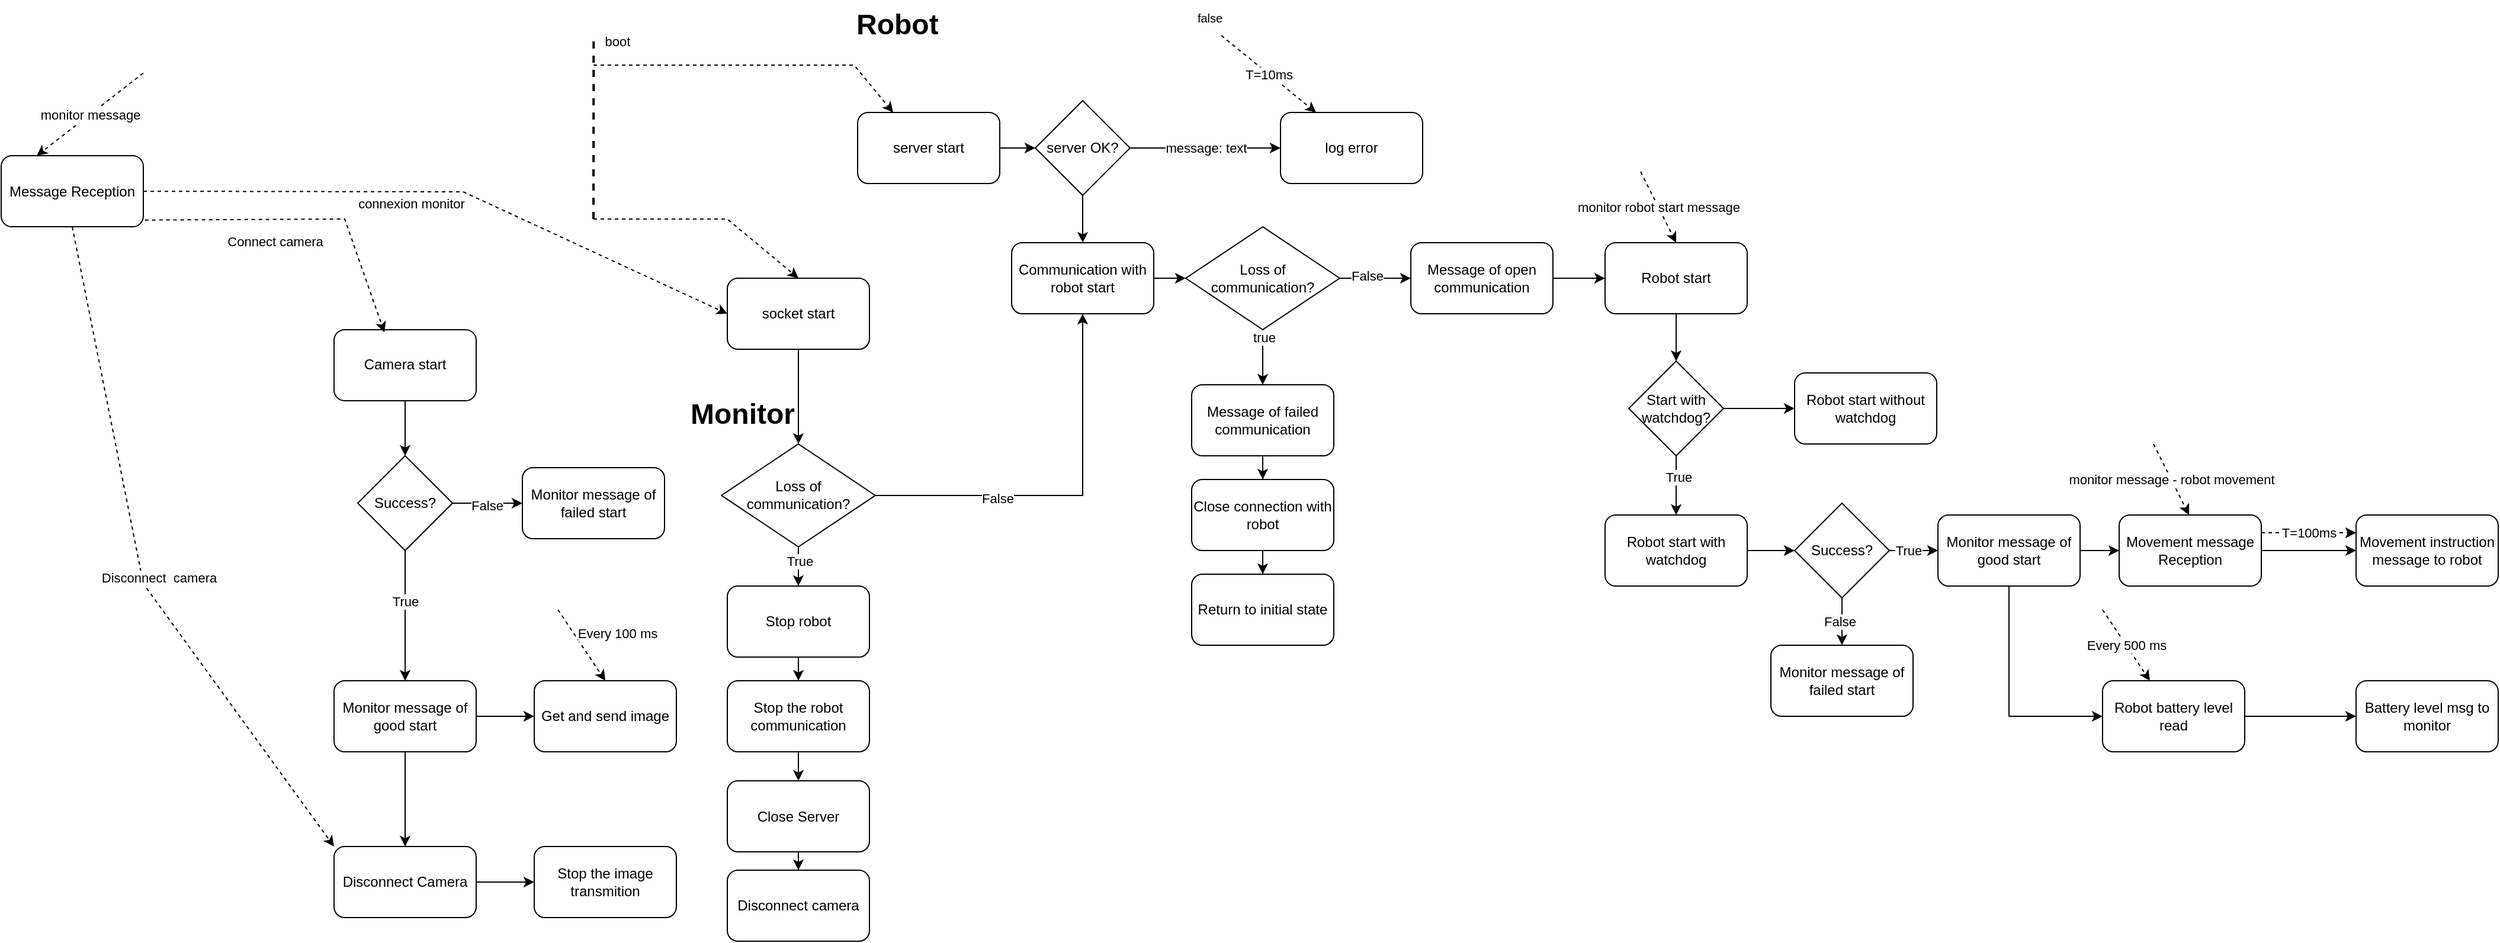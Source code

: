 <mxfile version="26.2.1" pages="3">
  <diagram name="Página-1" id="4tocdNHXQyfJhY8xTT4W">
    <mxGraphModel dx="1976" dy="1793" grid="1" gridSize="10" guides="1" tooltips="1" connect="1" arrows="1" fold="1" page="1" pageScale="1" pageWidth="827" pageHeight="1169" math="0" shadow="0">
      <root>
        <mxCell id="0" />
        <mxCell id="1" parent="0" />
        <mxCell id="g3NdrD0_9iq51z4RhyJi-22" style="edgeStyle=orthogonalEdgeStyle;rounded=0;orthogonalLoop=1;jettySize=auto;html=1;" parent="1" source="DMMIwIHXWrDCRE8GU1jV-2" target="DMMIwIHXWrDCRE8GU1jV-50" edge="1">
          <mxGeometry relative="1" as="geometry" />
        </mxCell>
        <mxCell id="DMMIwIHXWrDCRE8GU1jV-2" value="socket start" style="rounded=1;whiteSpace=wrap;html=1;" parent="1" vertex="1">
          <mxGeometry x="123" y="160" width="120" height="60" as="geometry" />
        </mxCell>
        <mxCell id="DMMIwIHXWrDCRE8GU1jV-11" value="" style="endArrow=classic;html=1;rounded=0;dashed=1;entryX=0;entryY=0.5;entryDx=0;entryDy=0;exitX=1;exitY=0.5;exitDx=0;exitDy=0;" parent="1" source="ftOClTKKyMyCGB8cI5j8-12" target="DMMIwIHXWrDCRE8GU1jV-2" edge="1">
          <mxGeometry relative="1" as="geometry">
            <mxPoint x="-40" y="150" as="sourcePoint" />
            <mxPoint x="110" y="190" as="targetPoint" />
            <Array as="points">
              <mxPoint x="-100" y="87" />
            </Array>
          </mxGeometry>
        </mxCell>
        <mxCell id="DMMIwIHXWrDCRE8GU1jV-12" value="connexion monitor" style="edgeLabel;resizable=0;html=1;;align=center;verticalAlign=middle;" parent="DMMIwIHXWrDCRE8GU1jV-11" connectable="0" vertex="1">
          <mxGeometry relative="1" as="geometry">
            <mxPoint x="-32" y="10" as="offset" />
          </mxGeometry>
        </mxCell>
        <mxCell id="DMMIwIHXWrDCRE8GU1jV-16" value="log error" style="rounded=1;whiteSpace=wrap;html=1;" parent="1" vertex="1">
          <mxGeometry x="590" y="20" width="120" height="60" as="geometry" />
        </mxCell>
        <mxCell id="g3NdrD0_9iq51z4RhyJi-35" style="edgeStyle=orthogonalEdgeStyle;rounded=0;orthogonalLoop=1;jettySize=auto;html=1;entryX=0.5;entryY=0;entryDx=0;entryDy=0;" parent="1" source="DMMIwIHXWrDCRE8GU1jV-17" target="g3NdrD0_9iq51z4RhyJi-32" edge="1">
          <mxGeometry relative="1" as="geometry" />
        </mxCell>
        <mxCell id="DMMIwIHXWrDCRE8GU1jV-17" value="server OK?" style="rhombus;whiteSpace=wrap;html=1;" parent="1" vertex="1">
          <mxGeometry x="383" y="10" width="80" height="80" as="geometry" />
        </mxCell>
        <mxCell id="DMMIwIHXWrDCRE8GU1jV-20" value="" style="endArrow=classic;html=1;rounded=0;entryX=0;entryY=0.5;entryDx=0;entryDy=0;exitX=1;exitY=0.5;exitDx=0;exitDy=0;" parent="1" source="DMMIwIHXWrDCRE8GU1jV-17" target="DMMIwIHXWrDCRE8GU1jV-16" edge="1">
          <mxGeometry relative="1" as="geometry">
            <mxPoint x="303" y="-205" as="sourcePoint" />
            <mxPoint x="473" y="-205" as="targetPoint" />
          </mxGeometry>
        </mxCell>
        <mxCell id="DMMIwIHXWrDCRE8GU1jV-21" value="message: text" style="edgeLabel;resizable=0;html=1;;align=center;verticalAlign=middle;" parent="DMMIwIHXWrDCRE8GU1jV-20" connectable="0" vertex="1">
          <mxGeometry relative="1" as="geometry" />
        </mxCell>
        <mxCell id="DMMIwIHXWrDCRE8GU1jV-25" value="&lt;font style=&quot;font-size: 10px;&quot;&gt;false&lt;/font&gt;" style="text;html=1;align=center;verticalAlign=middle;resizable=0;points=[];autosize=1;strokeColor=none;fillColor=none;" parent="1" vertex="1">
          <mxGeometry x="510" y="-75" width="40" height="30" as="geometry" />
        </mxCell>
        <mxCell id="g3NdrD0_9iq51z4RhyJi-25" style="edgeStyle=orthogonalEdgeStyle;rounded=0;orthogonalLoop=1;jettySize=auto;html=1;entryX=0;entryY=0.5;entryDx=0;entryDy=0;" parent="1" source="DMMIwIHXWrDCRE8GU1jV-26" target="DMMIwIHXWrDCRE8GU1jV-17" edge="1">
          <mxGeometry relative="1" as="geometry" />
        </mxCell>
        <mxCell id="DMMIwIHXWrDCRE8GU1jV-26" value="server start" style="rounded=1;whiteSpace=wrap;html=1;" parent="1" vertex="1">
          <mxGeometry x="233" y="20" width="120" height="60" as="geometry" />
        </mxCell>
        <mxCell id="DMMIwIHXWrDCRE8GU1jV-27" value="" style="endArrow=classic;html=1;rounded=0;entryX=0.25;entryY=0;entryDx=0;entryDy=0;dashed=1;" parent="1" target="DMMIwIHXWrDCRE8GU1jV-26" edge="1">
          <mxGeometry relative="1" as="geometry">
            <mxPoint x="10" y="-20" as="sourcePoint" />
            <mxPoint x="253" as="targetPoint" />
            <Array as="points">
              <mxPoint x="230" y="-20" />
            </Array>
          </mxGeometry>
        </mxCell>
        <mxCell id="DMMIwIHXWrDCRE8GU1jV-28" value="boot" style="edgeLabel;resizable=0;html=1;;align=center;verticalAlign=middle;" parent="DMMIwIHXWrDCRE8GU1jV-27" connectable="0" vertex="1">
          <mxGeometry relative="1" as="geometry">
            <mxPoint x="-116" y="-20" as="offset" />
          </mxGeometry>
        </mxCell>
        <mxCell id="g3NdrD0_9iq51z4RhyJi-33" value="" style="edgeStyle=orthogonalEdgeStyle;rounded=0;orthogonalLoop=1;jettySize=auto;html=1;" parent="1" source="DMMIwIHXWrDCRE8GU1jV-50" target="g3NdrD0_9iq51z4RhyJi-32" edge="1">
          <mxGeometry relative="1" as="geometry" />
        </mxCell>
        <mxCell id="g3NdrD0_9iq51z4RhyJi-34" value="False" style="edgeLabel;html=1;align=center;verticalAlign=middle;resizable=0;points=[];" parent="g3NdrD0_9iq51z4RhyJi-33" vertex="1" connectable="0">
          <mxGeometry x="-0.373" y="-2" relative="1" as="geometry">
            <mxPoint as="offset" />
          </mxGeometry>
        </mxCell>
        <mxCell id="g3NdrD0_9iq51z4RhyJi-126" value="" style="edgeStyle=orthogonalEdgeStyle;rounded=0;orthogonalLoop=1;jettySize=auto;html=1;" parent="1" source="DMMIwIHXWrDCRE8GU1jV-50" target="ftOClTKKyMyCGB8cI5j8-27" edge="1">
          <mxGeometry relative="1" as="geometry" />
        </mxCell>
        <mxCell id="g3NdrD0_9iq51z4RhyJi-127" value="True" style="edgeLabel;html=1;align=center;verticalAlign=middle;resizable=0;points=[];" parent="g3NdrD0_9iq51z4RhyJi-126" vertex="1" connectable="0">
          <mxGeometry x="-0.492" y="1" relative="1" as="geometry">
            <mxPoint as="offset" />
          </mxGeometry>
        </mxCell>
        <mxCell id="DMMIwIHXWrDCRE8GU1jV-50" value="Loss of communication?" style="rhombus;whiteSpace=wrap;html=1;" parent="1" vertex="1">
          <mxGeometry x="118" y="300" width="130" height="86.88" as="geometry" />
        </mxCell>
        <mxCell id="ftOClTKKyMyCGB8cI5j8-12" value="Message Reception" style="rounded=1;whiteSpace=wrap;html=1;" parent="1" vertex="1">
          <mxGeometry x="-490" y="56.56" width="120" height="60" as="geometry" />
        </mxCell>
        <mxCell id="ftOClTKKyMyCGB8cI5j8-14" value="" style="endArrow=classic;html=1;rounded=0;entryX=0.25;entryY=0;entryDx=0;entryDy=0;dashed=1;" parent="1" target="ftOClTKKyMyCGB8cI5j8-12" edge="1">
          <mxGeometry relative="1" as="geometry">
            <mxPoint x="-370" y="-13.28" as="sourcePoint" />
            <mxPoint x="-350" y="46.72" as="targetPoint" />
          </mxGeometry>
        </mxCell>
        <mxCell id="ftOClTKKyMyCGB8cI5j8-15" value="monitor message" style="edgeLabel;resizable=0;html=1;;align=center;verticalAlign=middle;" parent="ftOClTKKyMyCGB8cI5j8-14" connectable="0" vertex="1">
          <mxGeometry relative="1" as="geometry" />
        </mxCell>
        <mxCell id="ftOClTKKyMyCGB8cI5j8-22" value="" style="endArrow=classic;html=1;rounded=0;entryX=0.25;entryY=0;entryDx=0;entryDy=0;dashed=1;" parent="1" target="DMMIwIHXWrDCRE8GU1jV-16" edge="1">
          <mxGeometry relative="1" as="geometry">
            <mxPoint x="540" y="-45" as="sourcePoint" />
            <mxPoint x="470" y="-85" as="targetPoint" />
          </mxGeometry>
        </mxCell>
        <mxCell id="ftOClTKKyMyCGB8cI5j8-23" value="T=&lt;span style=&quot;background-color: light-dark(#ffffff, var(--ge-dark-color, #121212)); color: light-dark(rgb(0, 0, 0), rgb(255, 255, 255));&quot;&gt;10&lt;/span&gt;&lt;span style=&quot;background-color: light-dark(#ffffff, var(--ge-dark-color, #121212)); color: light-dark(rgb(0, 0, 0), rgb(255, 255, 255));&quot;&gt;ms&lt;/span&gt;" style="edgeLabel;resizable=0;html=1;;align=center;verticalAlign=middle;" parent="ftOClTKKyMyCGB8cI5j8-22" connectable="0" vertex="1">
          <mxGeometry relative="1" as="geometry" />
        </mxCell>
        <mxCell id="ftOClTKKyMyCGB8cI5j8-29" style="edgeStyle=orthogonalEdgeStyle;rounded=0;orthogonalLoop=1;jettySize=auto;html=1;" parent="1" source="ftOClTKKyMyCGB8cI5j8-27" target="ftOClTKKyMyCGB8cI5j8-28" edge="1">
          <mxGeometry relative="1" as="geometry" />
        </mxCell>
        <mxCell id="ftOClTKKyMyCGB8cI5j8-27" value="Stop robot" style="rounded=1;whiteSpace=wrap;html=1;" parent="1" vertex="1">
          <mxGeometry x="123" y="420" width="120" height="60" as="geometry" />
        </mxCell>
        <mxCell id="g3NdrD0_9iq51z4RhyJi-3" value="" style="edgeStyle=orthogonalEdgeStyle;rounded=0;orthogonalLoop=1;jettySize=auto;html=1;" parent="1" source="ftOClTKKyMyCGB8cI5j8-28" target="g3NdrD0_9iq51z4RhyJi-2" edge="1">
          <mxGeometry relative="1" as="geometry" />
        </mxCell>
        <mxCell id="ftOClTKKyMyCGB8cI5j8-28" value="S&lt;span style=&quot;background-color: transparent; color: light-dark(rgb(0, 0, 0), rgb(255, 255, 255));&quot;&gt;top the robot communication&lt;/span&gt;" style="rounded=1;whiteSpace=wrap;html=1;" parent="1" vertex="1">
          <mxGeometry x="123" y="500" width="120" height="60" as="geometry" />
        </mxCell>
        <mxCell id="g3NdrD0_9iq51z4RhyJi-5" value="" style="edgeStyle=orthogonalEdgeStyle;rounded=0;orthogonalLoop=1;jettySize=auto;html=1;" parent="1" source="g3NdrD0_9iq51z4RhyJi-2" target="g3NdrD0_9iq51z4RhyJi-4" edge="1">
          <mxGeometry relative="1" as="geometry" />
        </mxCell>
        <mxCell id="g3NdrD0_9iq51z4RhyJi-2" value="Close Server" style="whiteSpace=wrap;html=1;rounded=1;" parent="1" vertex="1">
          <mxGeometry x="123" y="584.5" width="120" height="60" as="geometry" />
        </mxCell>
        <mxCell id="g3NdrD0_9iq51z4RhyJi-4" value="Disconnect camera" style="whiteSpace=wrap;html=1;rounded=1;" parent="1" vertex="1">
          <mxGeometry x="123" y="660" width="120" height="60" as="geometry" />
        </mxCell>
        <mxCell id="g3NdrD0_9iq51z4RhyJi-50" value="" style="edgeStyle=orthogonalEdgeStyle;rounded=0;orthogonalLoop=1;jettySize=auto;html=1;" parent="1" source="g3NdrD0_9iq51z4RhyJi-19" target="g3NdrD0_9iq51z4RhyJi-49" edge="1">
          <mxGeometry relative="1" as="geometry" />
        </mxCell>
        <mxCell id="g3NdrD0_9iq51z4RhyJi-19" value="Message of open communication" style="rounded=1;whiteSpace=wrap;html=1;" parent="1" vertex="1">
          <mxGeometry x="700" y="130" width="120" height="60" as="geometry" />
        </mxCell>
        <mxCell id="g3NdrD0_9iq51z4RhyJi-28" value="" style="endArrow=none;dashed=1;html=1;strokeWidth=2;rounded=0;endFill=1;startFill=0;startArrow=none;" parent="1" edge="1">
          <mxGeometry width="50" height="50" relative="1" as="geometry">
            <mxPoint x="10" y="110" as="sourcePoint" />
            <mxPoint x="10.16" y="-44.58" as="targetPoint" />
          </mxGeometry>
        </mxCell>
        <mxCell id="g3NdrD0_9iq51z4RhyJi-29" value="&lt;h1 style=&quot;margin-top: 0px;&quot;&gt;Robot&lt;br&gt;&lt;/h1&gt;" style="text;html=1;whiteSpace=wrap;overflow=hidden;rounded=0;" parent="1" vertex="1">
          <mxGeometry x="230" y="-75" width="180" height="120" as="geometry" />
        </mxCell>
        <mxCell id="g3NdrD0_9iq51z4RhyJi-30" value="&lt;h1 style=&quot;margin-top: 0px;&quot;&gt;Monitor&lt;/h1&gt;" style="text;html=1;whiteSpace=wrap;overflow=hidden;rounded=0;" parent="1" vertex="1">
          <mxGeometry x="90" y="254.33" width="130" height="60" as="geometry" />
        </mxCell>
        <mxCell id="g3NdrD0_9iq51z4RhyJi-39" style="edgeStyle=orthogonalEdgeStyle;rounded=0;orthogonalLoop=1;jettySize=auto;html=1;entryX=0;entryY=0.5;entryDx=0;entryDy=0;" parent="1" source="g3NdrD0_9iq51z4RhyJi-32" target="g3NdrD0_9iq51z4RhyJi-37" edge="1">
          <mxGeometry relative="1" as="geometry" />
        </mxCell>
        <mxCell id="g3NdrD0_9iq51z4RhyJi-32" value="Communication with robot start" style="rounded=1;whiteSpace=wrap;html=1;" parent="1" vertex="1">
          <mxGeometry x="363" y="130" width="120" height="60" as="geometry" />
        </mxCell>
        <mxCell id="g3NdrD0_9iq51z4RhyJi-38" style="edgeStyle=orthogonalEdgeStyle;rounded=0;orthogonalLoop=1;jettySize=auto;html=1;entryX=0;entryY=0.5;entryDx=0;entryDy=0;" parent="1" source="g3NdrD0_9iq51z4RhyJi-37" target="g3NdrD0_9iq51z4RhyJi-19" edge="1">
          <mxGeometry relative="1" as="geometry" />
        </mxCell>
        <mxCell id="g3NdrD0_9iq51z4RhyJi-43" value="False" style="edgeLabel;html=1;align=center;verticalAlign=middle;resizable=0;points=[];" parent="g3NdrD0_9iq51z4RhyJi-38" vertex="1" connectable="0">
          <mxGeometry x="-0.234" y="2" relative="1" as="geometry">
            <mxPoint as="offset" />
          </mxGeometry>
        </mxCell>
        <mxCell id="g3NdrD0_9iq51z4RhyJi-41" value="" style="edgeStyle=orthogonalEdgeStyle;rounded=0;orthogonalLoop=1;jettySize=auto;html=1;" parent="1" source="g3NdrD0_9iq51z4RhyJi-37" target="g3NdrD0_9iq51z4RhyJi-40" edge="1">
          <mxGeometry relative="1" as="geometry">
            <Array as="points">
              <mxPoint x="575" y="260" />
            </Array>
          </mxGeometry>
        </mxCell>
        <mxCell id="g3NdrD0_9iq51z4RhyJi-42" value="true" style="edgeLabel;html=1;align=center;verticalAlign=middle;resizable=0;points=[];" parent="g3NdrD0_9iq51z4RhyJi-41" vertex="1" connectable="0">
          <mxGeometry x="-0.712" y="1" relative="1" as="geometry">
            <mxPoint as="offset" />
          </mxGeometry>
        </mxCell>
        <mxCell id="g3NdrD0_9iq51z4RhyJi-37" value="Loss of communication?" style="rhombus;whiteSpace=wrap;html=1;" parent="1" vertex="1">
          <mxGeometry x="510" y="116.56" width="130" height="86.88" as="geometry" />
        </mxCell>
        <mxCell id="g3NdrD0_9iq51z4RhyJi-45" value="" style="edgeStyle=orthogonalEdgeStyle;rounded=0;orthogonalLoop=1;jettySize=auto;html=1;" parent="1" source="g3NdrD0_9iq51z4RhyJi-40" target="g3NdrD0_9iq51z4RhyJi-44" edge="1">
          <mxGeometry relative="1" as="geometry" />
        </mxCell>
        <mxCell id="g3NdrD0_9iq51z4RhyJi-40" value="Message of failed communication" style="rounded=1;whiteSpace=wrap;html=1;" parent="1" vertex="1">
          <mxGeometry x="515" y="250" width="120" height="60" as="geometry" />
        </mxCell>
        <mxCell id="g3NdrD0_9iq51z4RhyJi-47" value="" style="edgeStyle=orthogonalEdgeStyle;rounded=0;orthogonalLoop=1;jettySize=auto;html=1;" parent="1" source="g3NdrD0_9iq51z4RhyJi-44" target="g3NdrD0_9iq51z4RhyJi-46" edge="1">
          <mxGeometry relative="1" as="geometry" />
        </mxCell>
        <mxCell id="g3NdrD0_9iq51z4RhyJi-44" value="Close connection with robot" style="rounded=1;whiteSpace=wrap;html=1;" parent="1" vertex="1">
          <mxGeometry x="515" y="330" width="120" height="60" as="geometry" />
        </mxCell>
        <mxCell id="g3NdrD0_9iq51z4RhyJi-46" value="Return to initial state" style="rounded=1;whiteSpace=wrap;html=1;" parent="1" vertex="1">
          <mxGeometry x="515" y="410" width="120" height="60" as="geometry" />
        </mxCell>
        <mxCell id="g3NdrD0_9iq51z4RhyJi-56" value="" style="edgeStyle=orthogonalEdgeStyle;rounded=0;orthogonalLoop=1;jettySize=auto;html=1;" parent="1" source="g3NdrD0_9iq51z4RhyJi-49" target="g3NdrD0_9iq51z4RhyJi-55" edge="1">
          <mxGeometry relative="1" as="geometry" />
        </mxCell>
        <mxCell id="g3NdrD0_9iq51z4RhyJi-49" value="Robot start" style="rounded=1;whiteSpace=wrap;html=1;" parent="1" vertex="1">
          <mxGeometry x="864" y="130" width="120" height="60" as="geometry" />
        </mxCell>
        <mxCell id="g3NdrD0_9iq51z4RhyJi-51" value="" style="endArrow=classic;html=1;rounded=0;entryX=0.25;entryY=0;entryDx=0;entryDy=0;dashed=1;" parent="1" edge="1">
          <mxGeometry relative="1" as="geometry">
            <mxPoint x="894" y="70" as="sourcePoint" />
            <mxPoint x="924" y="130" as="targetPoint" />
          </mxGeometry>
        </mxCell>
        <mxCell id="g3NdrD0_9iq51z4RhyJi-52" value="monitor robot start message" style="edgeLabel;resizable=0;html=1;;align=center;verticalAlign=middle;" parent="g3NdrD0_9iq51z4RhyJi-51" connectable="0" vertex="1">
          <mxGeometry relative="1" as="geometry" />
        </mxCell>
        <mxCell id="g3NdrD0_9iq51z4RhyJi-58" value="" style="edgeStyle=orthogonalEdgeStyle;rounded=0;orthogonalLoop=1;jettySize=auto;html=1;" parent="1" source="g3NdrD0_9iq51z4RhyJi-55" target="g3NdrD0_9iq51z4RhyJi-57" edge="1">
          <mxGeometry relative="1" as="geometry" />
        </mxCell>
        <mxCell id="g3NdrD0_9iq51z4RhyJi-59" value="True" style="edgeLabel;html=1;align=center;verticalAlign=middle;resizable=0;points=[];" parent="g3NdrD0_9iq51z4RhyJi-58" vertex="1" connectable="0">
          <mxGeometry x="-0.293" y="2" relative="1" as="geometry">
            <mxPoint as="offset" />
          </mxGeometry>
        </mxCell>
        <mxCell id="g3NdrD0_9iq51z4RhyJi-70" value="" style="edgeStyle=orthogonalEdgeStyle;rounded=0;orthogonalLoop=1;jettySize=auto;html=1;" parent="1" source="g3NdrD0_9iq51z4RhyJi-55" target="g3NdrD0_9iq51z4RhyJi-69" edge="1">
          <mxGeometry relative="1" as="geometry" />
        </mxCell>
        <mxCell id="g3NdrD0_9iq51z4RhyJi-55" value="Start with watchdog?" style="rhombus;whiteSpace=wrap;html=1;" parent="1" vertex="1">
          <mxGeometry x="884" y="230" width="80" height="80" as="geometry" />
        </mxCell>
        <mxCell id="g3NdrD0_9iq51z4RhyJi-64" value="" style="edgeStyle=orthogonalEdgeStyle;rounded=0;orthogonalLoop=1;jettySize=auto;html=1;" parent="1" source="g3NdrD0_9iq51z4RhyJi-57" target="g3NdrD0_9iq51z4RhyJi-63" edge="1">
          <mxGeometry relative="1" as="geometry" />
        </mxCell>
        <mxCell id="g3NdrD0_9iq51z4RhyJi-57" value="Robot start with watchdog" style="rounded=1;whiteSpace=wrap;html=1;" parent="1" vertex="1">
          <mxGeometry x="864" y="360" width="120" height="60" as="geometry" />
        </mxCell>
        <mxCell id="g3NdrD0_9iq51z4RhyJi-72" value="" style="edgeStyle=orthogonalEdgeStyle;rounded=0;orthogonalLoop=1;jettySize=auto;html=1;" parent="1" source="g3NdrD0_9iq51z4RhyJi-60" target="g3NdrD0_9iq51z4RhyJi-71" edge="1">
          <mxGeometry relative="1" as="geometry" />
        </mxCell>
        <mxCell id="g3NdrD0_9iq51z4RhyJi-83" value="" style="edgeStyle=orthogonalEdgeStyle;rounded=0;orthogonalLoop=1;jettySize=auto;html=1;exitX=0.5;exitY=1;exitDx=0;exitDy=0;" parent="1" source="g3NdrD0_9iq51z4RhyJi-60" target="g3NdrD0_9iq51z4RhyJi-82" edge="1">
          <mxGeometry relative="1" as="geometry">
            <mxPoint x="1204.999" y="440" as="sourcePoint" />
            <Array as="points">
              <mxPoint x="1205" y="530" />
            </Array>
          </mxGeometry>
        </mxCell>
        <mxCell id="g3NdrD0_9iq51z4RhyJi-60" value="Monitor message of good start" style="rounded=1;whiteSpace=wrap;html=1;" parent="1" vertex="1">
          <mxGeometry x="1145" y="360" width="120" height="60" as="geometry" />
        </mxCell>
        <mxCell id="g3NdrD0_9iq51z4RhyJi-61" value="Monitor message of failed start" style="rounded=1;whiteSpace=wrap;html=1;" parent="1" vertex="1">
          <mxGeometry x="1004" y="470" width="120" height="60" as="geometry" />
        </mxCell>
        <mxCell id="g3NdrD0_9iq51z4RhyJi-65" value="" style="edgeStyle=orthogonalEdgeStyle;rounded=0;orthogonalLoop=1;jettySize=auto;html=1;" parent="1" source="g3NdrD0_9iq51z4RhyJi-63" target="g3NdrD0_9iq51z4RhyJi-60" edge="1">
          <mxGeometry relative="1" as="geometry" />
        </mxCell>
        <mxCell id="g3NdrD0_9iq51z4RhyJi-68" value="True" style="edgeLabel;html=1;align=center;verticalAlign=middle;resizable=0;points=[];" parent="g3NdrD0_9iq51z4RhyJi-65" vertex="1" connectable="0">
          <mxGeometry x="-0.218" relative="1" as="geometry">
            <mxPoint as="offset" />
          </mxGeometry>
        </mxCell>
        <mxCell id="g3NdrD0_9iq51z4RhyJi-66" value="" style="edgeStyle=orthogonalEdgeStyle;rounded=0;orthogonalLoop=1;jettySize=auto;html=1;" parent="1" source="g3NdrD0_9iq51z4RhyJi-63" target="g3NdrD0_9iq51z4RhyJi-61" edge="1">
          <mxGeometry relative="1" as="geometry" />
        </mxCell>
        <mxCell id="g3NdrD0_9iq51z4RhyJi-67" value="False" style="edgeLabel;html=1;align=center;verticalAlign=middle;resizable=0;points=[];" parent="g3NdrD0_9iq51z4RhyJi-66" vertex="1" connectable="0">
          <mxGeometry x="-0.031" y="-2" relative="1" as="geometry">
            <mxPoint as="offset" />
          </mxGeometry>
        </mxCell>
        <mxCell id="g3NdrD0_9iq51z4RhyJi-63" value="Success?" style="rhombus;whiteSpace=wrap;html=1;" parent="1" vertex="1">
          <mxGeometry x="1024" y="350" width="80" height="80" as="geometry" />
        </mxCell>
        <mxCell id="g3NdrD0_9iq51z4RhyJi-69" value="Robot start without watchdog" style="rounded=1;whiteSpace=wrap;html=1;" parent="1" vertex="1">
          <mxGeometry x="1024" y="240" width="120" height="60" as="geometry" />
        </mxCell>
        <mxCell id="g3NdrD0_9iq51z4RhyJi-77" value="" style="edgeStyle=orthogonalEdgeStyle;rounded=0;orthogonalLoop=1;jettySize=auto;html=1;" parent="1" source="g3NdrD0_9iq51z4RhyJi-71" target="g3NdrD0_9iq51z4RhyJi-76" edge="1">
          <mxGeometry relative="1" as="geometry" />
        </mxCell>
        <mxCell id="g3NdrD0_9iq51z4RhyJi-71" value="Movement message Reception" style="rounded=1;whiteSpace=wrap;html=1;" parent="1" vertex="1">
          <mxGeometry x="1298" y="360" width="120" height="60" as="geometry" />
        </mxCell>
        <mxCell id="g3NdrD0_9iq51z4RhyJi-73" value="" style="endArrow=classic;html=1;rounded=0;entryX=0.25;entryY=0;entryDx=0;entryDy=0;dashed=1;" parent="1" edge="1">
          <mxGeometry relative="1" as="geometry">
            <mxPoint x="1327" y="300" as="sourcePoint" />
            <mxPoint x="1357" y="360" as="targetPoint" />
          </mxGeometry>
        </mxCell>
        <mxCell id="g3NdrD0_9iq51z4RhyJi-74" value="monitor message - robot movement " style="edgeLabel;resizable=0;html=1;;align=center;verticalAlign=middle;" parent="g3NdrD0_9iq51z4RhyJi-73" connectable="0" vertex="1">
          <mxGeometry relative="1" as="geometry" />
        </mxCell>
        <mxCell id="g3NdrD0_9iq51z4RhyJi-76" value="Movement instruction message to robot" style="rounded=1;whiteSpace=wrap;html=1;" parent="1" vertex="1">
          <mxGeometry x="1498" y="360" width="120" height="60" as="geometry" />
        </mxCell>
        <mxCell id="g3NdrD0_9iq51z4RhyJi-78" value="" style="endArrow=classic;html=1;rounded=0;entryX=0;entryY=0.25;entryDx=0;entryDy=0;dashed=1;exitX=1;exitY=0.25;exitDx=0;exitDy=0;" parent="1" source="g3NdrD0_9iq51z4RhyJi-71" target="g3NdrD0_9iq51z4RhyJi-76" edge="1">
          <mxGeometry relative="1" as="geometry">
            <mxPoint x="1447" y="265" as="sourcePoint" />
            <mxPoint x="1527" y="330" as="targetPoint" />
          </mxGeometry>
        </mxCell>
        <mxCell id="g3NdrD0_9iq51z4RhyJi-79" value="T=&lt;span style=&quot;background-color: light-dark(#ffffff, var(--ge-dark-color, #121212)); color: light-dark(rgb(0, 0, 0), rgb(255, 255, 255));&quot;&gt;100&lt;/span&gt;&lt;span style=&quot;background-color: light-dark(#ffffff, var(--ge-dark-color, #121212)); color: light-dark(rgb(0, 0, 0), rgb(255, 255, 255));&quot;&gt;ms&lt;/span&gt;" style="edgeLabel;resizable=0;html=1;;align=center;verticalAlign=middle;" parent="g3NdrD0_9iq51z4RhyJi-78" connectable="0" vertex="1">
          <mxGeometry relative="1" as="geometry" />
        </mxCell>
        <mxCell id="g3NdrD0_9iq51z4RhyJi-85" value="" style="edgeStyle=orthogonalEdgeStyle;rounded=0;orthogonalLoop=1;jettySize=auto;html=1;" parent="1" source="g3NdrD0_9iq51z4RhyJi-82" target="g3NdrD0_9iq51z4RhyJi-84" edge="1">
          <mxGeometry relative="1" as="geometry" />
        </mxCell>
        <mxCell id="g3NdrD0_9iq51z4RhyJi-82" value="Robot battery level read" style="rounded=1;whiteSpace=wrap;html=1;" parent="1" vertex="1">
          <mxGeometry x="1283.97" y="500" width="120" height="60" as="geometry" />
        </mxCell>
        <mxCell id="g3NdrD0_9iq51z4RhyJi-84" value="Battery level msg to monitor" style="rounded=1;whiteSpace=wrap;html=1;" parent="1" vertex="1">
          <mxGeometry x="1497.97" y="500" width="120" height="60" as="geometry" />
        </mxCell>
        <mxCell id="g3NdrD0_9iq51z4RhyJi-86" value="" style="endArrow=classic;html=1;rounded=0;dashed=1;" parent="1" target="g3NdrD0_9iq51z4RhyJi-82" edge="1">
          <mxGeometry relative="1" as="geometry">
            <mxPoint x="1283.97" y="440" as="sourcePoint" />
            <mxPoint x="1313.97" y="500" as="targetPoint" />
          </mxGeometry>
        </mxCell>
        <mxCell id="g3NdrD0_9iq51z4RhyJi-87" value="Every 500 ms" style="edgeLabel;resizable=0;html=1;;align=center;verticalAlign=middle;" parent="g3NdrD0_9iq51z4RhyJi-86" connectable="0" vertex="1">
          <mxGeometry relative="1" as="geometry" />
        </mxCell>
        <mxCell id="g3NdrD0_9iq51z4RhyJi-89" value="" style="endArrow=classic;html=1;rounded=0;dashed=1;entryX=0.5;entryY=0;entryDx=0;entryDy=0;" parent="1" target="DMMIwIHXWrDCRE8GU1jV-2" edge="1">
          <mxGeometry relative="1" as="geometry">
            <mxPoint x="10" y="110" as="sourcePoint" />
            <mxPoint x="153" y="150" as="targetPoint" />
            <Array as="points">
              <mxPoint x="123" y="110" />
            </Array>
          </mxGeometry>
        </mxCell>
        <mxCell id="g3NdrD0_9iq51z4RhyJi-112" value="" style="edgeStyle=orthogonalEdgeStyle;rounded=0;orthogonalLoop=1;jettySize=auto;html=1;" parent="1" source="g3NdrD0_9iq51z4RhyJi-92" target="g3NdrD0_9iq51z4RhyJi-111" edge="1">
          <mxGeometry relative="1" as="geometry" />
        </mxCell>
        <mxCell id="g3NdrD0_9iq51z4RhyJi-92" value="Camera start" style="rounded=1;whiteSpace=wrap;html=1;" parent="1" vertex="1">
          <mxGeometry x="-209" y="203.44" width="120" height="60" as="geometry" />
        </mxCell>
        <mxCell id="g3NdrD0_9iq51z4RhyJi-98" value="" style="endArrow=classic;html=1;rounded=0;entryX=0.354;entryY=0.038;entryDx=0;entryDy=0;dashed=1;entryPerimeter=0;exitX=1.011;exitY=0.905;exitDx=0;exitDy=0;exitPerimeter=0;" parent="1" source="ftOClTKKyMyCGB8cI5j8-12" target="g3NdrD0_9iq51z4RhyJi-92" edge="1">
          <mxGeometry relative="1" as="geometry">
            <mxPoint x="96.5" y="520" as="sourcePoint" />
            <mxPoint x="159.5" y="575" as="targetPoint" />
            <Array as="points">
              <mxPoint x="-200" y="110" />
            </Array>
          </mxGeometry>
        </mxCell>
        <mxCell id="g3NdrD0_9iq51z4RhyJi-99" value="Connect camera" style="edgeLabel;resizable=0;html=1;;align=center;verticalAlign=middle;" parent="g3NdrD0_9iq51z4RhyJi-98" connectable="0" vertex="1">
          <mxGeometry relative="1" as="geometry">
            <mxPoint x="-26" y="19" as="offset" />
          </mxGeometry>
        </mxCell>
        <mxCell id="g3NdrD0_9iq51z4RhyJi-114" value="" style="edgeStyle=orthogonalEdgeStyle;rounded=0;orthogonalLoop=1;jettySize=auto;html=1;" parent="1" source="g3NdrD0_9iq51z4RhyJi-105" target="g3NdrD0_9iq51z4RhyJi-113" edge="1">
          <mxGeometry relative="1" as="geometry" />
        </mxCell>
        <mxCell id="g3NdrD0_9iq51z4RhyJi-121" value="" style="edgeStyle=orthogonalEdgeStyle;rounded=0;orthogonalLoop=1;jettySize=auto;html=1;" parent="1" source="g3NdrD0_9iq51z4RhyJi-105" target="g3NdrD0_9iq51z4RhyJi-120" edge="1">
          <mxGeometry relative="1" as="geometry" />
        </mxCell>
        <mxCell id="g3NdrD0_9iq51z4RhyJi-105" value="Monitor message of good start" style="rounded=1;whiteSpace=wrap;html=1;" parent="1" vertex="1">
          <mxGeometry x="-209" y="500.0" width="120" height="60" as="geometry" />
        </mxCell>
        <mxCell id="g3NdrD0_9iq51z4RhyJi-106" value="Monitor message of failed start" style="rounded=1;whiteSpace=wrap;html=1;" parent="1" vertex="1">
          <mxGeometry x="-50" y="320" width="120" height="60" as="geometry" />
        </mxCell>
        <mxCell id="g3NdrD0_9iq51z4RhyJi-107" value="" style="edgeStyle=orthogonalEdgeStyle;rounded=0;orthogonalLoop=1;jettySize=auto;html=1;exitX=0.5;exitY=1;exitDx=0;exitDy=0;" parent="1" source="g3NdrD0_9iq51z4RhyJi-111" target="g3NdrD0_9iq51z4RhyJi-105" edge="1">
          <mxGeometry relative="1" as="geometry">
            <mxPoint x="-590" y="539.66" as="sourcePoint" />
          </mxGeometry>
        </mxCell>
        <mxCell id="g3NdrD0_9iq51z4RhyJi-108" value="True" style="edgeLabel;html=1;align=center;verticalAlign=middle;resizable=0;points=[];" parent="g3NdrD0_9iq51z4RhyJi-107" vertex="1" connectable="0">
          <mxGeometry x="-0.218" relative="1" as="geometry">
            <mxPoint as="offset" />
          </mxGeometry>
        </mxCell>
        <mxCell id="g3NdrD0_9iq51z4RhyJi-109" value="" style="edgeStyle=orthogonalEdgeStyle;rounded=0;orthogonalLoop=1;jettySize=auto;html=1;" parent="1" source="g3NdrD0_9iq51z4RhyJi-111" target="g3NdrD0_9iq51z4RhyJi-106" edge="1">
          <mxGeometry relative="1" as="geometry" />
        </mxCell>
        <mxCell id="g3NdrD0_9iq51z4RhyJi-110" value="False" style="edgeLabel;html=1;align=center;verticalAlign=middle;resizable=0;points=[];" parent="g3NdrD0_9iq51z4RhyJi-109" vertex="1" connectable="0">
          <mxGeometry x="-0.031" y="-2" relative="1" as="geometry">
            <mxPoint as="offset" />
          </mxGeometry>
        </mxCell>
        <mxCell id="g3NdrD0_9iq51z4RhyJi-111" value="Success?" style="rhombus;whiteSpace=wrap;html=1;" parent="1" vertex="1">
          <mxGeometry x="-189" y="310" width="80" height="80" as="geometry" />
        </mxCell>
        <mxCell id="g3NdrD0_9iq51z4RhyJi-113" value="Get and send image" style="rounded=1;whiteSpace=wrap;html=1;" parent="1" vertex="1">
          <mxGeometry x="-40" y="500.0" width="120" height="60" as="geometry" />
        </mxCell>
        <mxCell id="g3NdrD0_9iq51z4RhyJi-115" value="" style="endArrow=classic;html=1;rounded=0;dashed=1;" parent="1" edge="1">
          <mxGeometry relative="1" as="geometry">
            <mxPoint x="-20" y="440" as="sourcePoint" />
            <mxPoint x="20.03" y="500" as="targetPoint" />
          </mxGeometry>
        </mxCell>
        <mxCell id="g3NdrD0_9iq51z4RhyJi-116" value="Every 100 ms" style="edgeLabel;resizable=0;html=1;;align=center;verticalAlign=middle;" parent="g3NdrD0_9iq51z4RhyJi-115" connectable="0" vertex="1">
          <mxGeometry relative="1" as="geometry">
            <mxPoint x="30" y="-10" as="offset" />
          </mxGeometry>
        </mxCell>
        <mxCell id="g3NdrD0_9iq51z4RhyJi-125" value="" style="edgeStyle=orthogonalEdgeStyle;rounded=0;orthogonalLoop=1;jettySize=auto;html=1;" parent="1" source="g3NdrD0_9iq51z4RhyJi-120" target="g3NdrD0_9iq51z4RhyJi-124" edge="1">
          <mxGeometry relative="1" as="geometry" />
        </mxCell>
        <mxCell id="g3NdrD0_9iq51z4RhyJi-120" value="Disconnect Camera" style="rounded=1;whiteSpace=wrap;html=1;" parent="1" vertex="1">
          <mxGeometry x="-209" y="640" width="120" height="60" as="geometry" />
        </mxCell>
        <mxCell id="g3NdrD0_9iq51z4RhyJi-124" value="Stop the image transmition" style="rounded=1;whiteSpace=wrap;html=1;" parent="1" vertex="1">
          <mxGeometry x="-40" y="640" width="120" height="60" as="geometry" />
        </mxCell>
        <mxCell id="g3NdrD0_9iq51z4RhyJi-128" value="" style="endArrow=classic;html=1;rounded=0;entryX=0;entryY=0;entryDx=0;entryDy=0;dashed=1;exitX=0.5;exitY=1;exitDx=0;exitDy=0;" parent="1" source="ftOClTKKyMyCGB8cI5j8-12" target="g3NdrD0_9iq51z4RhyJi-120" edge="1">
          <mxGeometry relative="1" as="geometry">
            <mxPoint x="-430" y="295" as="sourcePoint" />
            <mxPoint x="-362" y="500" as="targetPoint" />
            <Array as="points">
              <mxPoint x="-370" y="418" />
            </Array>
          </mxGeometry>
        </mxCell>
        <mxCell id="g3NdrD0_9iq51z4RhyJi-129" value="Disconnect&amp;nbsp; camera" style="edgeLabel;resizable=0;html=1;;align=center;verticalAlign=middle;" parent="g3NdrD0_9iq51z4RhyJi-128" connectable="0" vertex="1">
          <mxGeometry relative="1" as="geometry">
            <mxPoint x="16" y="11" as="offset" />
          </mxGeometry>
        </mxCell>
      </root>
    </mxGraphModel>
  </diagram>
  <diagram id="WL0619789eDAew6Nua0T" name="Page-2">
    <mxGraphModel dx="985" dy="535" grid="1" gridSize="10" guides="1" tooltips="1" connect="1" arrows="1" fold="1" page="1" pageScale="1" pageWidth="850" pageHeight="1100" math="0" shadow="0">
      <root>
        <mxCell id="0" />
        <mxCell id="1" parent="0" />
        <mxCell id="kZxHA_pf750H8YKeiTvr-2" style="edgeStyle=orthogonalEdgeStyle;rounded=0;orthogonalLoop=1;jettySize=auto;html=1;entryX=0.5;entryY=0;entryDx=0;entryDy=0;exitX=0.25;exitY=1;exitDx=0;exitDy=0;" parent="1" source="y6D3YM6_qOi0-MyZvz09-1" target="kZxHA_pf750H8YKeiTvr-1" edge="1">
          <mxGeometry relative="1" as="geometry">
            <Array as="points">
              <mxPoint x="540.5" y="210" />
              <mxPoint x="366.5" y="210" />
            </Array>
            <mxPoint x="565.5" y="190" as="sourcePoint" />
          </mxGeometry>
        </mxCell>
        <mxCell id="pG2elmJx4eleB8zLdiAz-1" value="start_camera_mes&lt;span style=&quot;background-color: light-dark(#ffffff, var(--ge-dark-color, #121212)); color: light-dark(rgb(0, 0, 0), rgb(255, 255, 255));&quot;&gt;sage&lt;/span&gt;" style="edgeLabel;html=1;align=center;verticalAlign=middle;resizable=0;points=[];" parent="kZxHA_pf750H8YKeiTvr-2" vertex="1" connectable="0">
          <mxGeometry x="-0.683" y="1" relative="1" as="geometry">
            <mxPoint x="-105" y="-1" as="offset" />
          </mxGeometry>
        </mxCell>
        <mxCell id="i5j1ln-Goa6cHaO1j1Iv-1" style="edgeStyle=orthogonalEdgeStyle;rounded=0;orthogonalLoop=1;jettySize=auto;html=1;exitX=0.5;exitY=1;exitDx=0;exitDy=0;" parent="1" source="y6D3YM6_qOi0-MyZvz09-1" edge="1">
          <mxGeometry relative="1" as="geometry">
            <mxPoint x="585.5" y="260" as="targetPoint" />
          </mxGeometry>
        </mxCell>
        <mxCell id="JE371FhlX6mmr59_v6xB-1" value="start_monitor" style="edgeLabel;html=1;align=center;verticalAlign=middle;resizable=0;points=[];" parent="i5j1ln-Goa6cHaO1j1Iv-1" vertex="1" connectable="0">
          <mxGeometry x="-0.212" y="-2" relative="1" as="geometry">
            <mxPoint x="-3" y="10" as="offset" />
          </mxGeometry>
        </mxCell>
        <mxCell id="lS7XY6ZAIUAbCWe9kSBm-1" style="edgeStyle=orthogonalEdgeStyle;rounded=0;orthogonalLoop=1;jettySize=auto;html=1;exitX=0;exitY=0.5;exitDx=0;exitDy=0;entryX=0.5;entryY=0;entryDx=0;entryDy=0;" parent="1" source="y6D3YM6_qOi0-MyZvz09-1" target="esnvyzO3X5pjBy9MWFIF-2" edge="1">
          <mxGeometry relative="1" as="geometry">
            <mxPoint x="205.5" y="380" as="targetPoint" />
            <Array as="points">
              <mxPoint x="75.5" y="145" />
            </Array>
          </mxGeometry>
        </mxCell>
        <mxCell id="esnvyzO3X5pjBy9MWFIF-1" value="disconnect_camera_message" style="edgeLabel;html=1;align=center;verticalAlign=middle;resizable=0;points=[];" parent="lS7XY6ZAIUAbCWe9kSBm-1" vertex="1" connectable="0">
          <mxGeometry x="0.268" y="-2" relative="1" as="geometry">
            <mxPoint x="87" y="2" as="offset" />
          </mxGeometry>
        </mxCell>
        <mxCell id="ogHcom8yuUZJnR6IKgi2-1" style="edgeStyle=orthogonalEdgeStyle;rounded=0;orthogonalLoop=1;jettySize=auto;html=1;exitX=0.75;exitY=1;exitDx=0;exitDy=0;" parent="1" source="y6D3YM6_qOi0-MyZvz09-1" edge="1">
          <mxGeometry relative="1" as="geometry">
            <mxPoint x="745.5" y="260" as="targetPoint" />
            <Array as="points">
              <mxPoint x="630.5" y="205" />
              <mxPoint x="745.5" y="205" />
            </Array>
            <mxPoint x="725.5" y="170" as="sourcePoint" />
          </mxGeometry>
        </mxCell>
        <mxCell id="WQKywz1C36XGGxapEoso-1" value="start_robot" style="edgeLabel;html=1;align=center;verticalAlign=middle;resizable=0;points=[];" parent="ogHcom8yuUZJnR6IKgi2-1" vertex="1" connectable="0">
          <mxGeometry x="-0.401" relative="1" as="geometry">
            <mxPoint x="25" as="offset" />
          </mxGeometry>
        </mxCell>
        <mxCell id="mO8dEmMrO_b3wofBwNUO-1" style="edgeStyle=orthogonalEdgeStyle;rounded=0;orthogonalLoop=1;jettySize=auto;html=1;exitX=1;exitY=0;exitDx=0;exitDy=0;entryX=0.5;entryY=0;entryDx=0;entryDy=0;" edge="1" parent="1" source="y6D3YM6_qOi0-MyZvz09-1" target="mO8dEmMrO_b3wofBwNUO-2">
          <mxGeometry relative="1" as="geometry">
            <mxPoint x="970.0" y="240" as="targetPoint" />
            <Array as="points">
              <mxPoint x="970" y="130" />
            </Array>
          </mxGeometry>
        </mxCell>
        <mxCell id="y6D3YM6_qOi0-MyZvz09-1" value="ReceiveFromMonTask" style="rounded=0;whiteSpace=wrap;html=1;" parent="1" vertex="1">
          <mxGeometry x="495.5" y="130" width="180" height="30" as="geometry" />
        </mxCell>
        <mxCell id="y6D3YM6_qOi0-MyZvz09-5" value="" style="group" parent="1" vertex="1" connectable="0">
          <mxGeometry x="555.5" width="60" height="80" as="geometry" />
        </mxCell>
        <mxCell id="y6D3YM6_qOi0-MyZvz09-2" value="" style="shape=cylinder3;whiteSpace=wrap;html=1;boundedLbl=1;backgroundOutline=1;size=15;" parent="y6D3YM6_qOi0-MyZvz09-5" vertex="1">
          <mxGeometry width="60" height="50" as="geometry" />
        </mxCell>
        <mxCell id="y6D3YM6_qOi0-MyZvz09-4" value="Monitor" style="text;html=1;align=center;verticalAlign=middle;resizable=0;points=[];autosize=1;strokeColor=none;fillColor=none;" parent="y6D3YM6_qOi0-MyZvz09-5" vertex="1">
          <mxGeometry y="50" width="60" height="30" as="geometry" />
        </mxCell>
        <mxCell id="y6D3YM6_qOi0-MyZvz09-6" style="edgeStyle=orthogonalEdgeStyle;rounded=0;orthogonalLoop=1;jettySize=auto;html=1;entryX=0.5;entryY=0;entryDx=0;entryDy=0;" parent="1" source="y6D3YM6_qOi0-MyZvz09-4" target="y6D3YM6_qOi0-MyZvz09-1" edge="1">
          <mxGeometry relative="1" as="geometry" />
        </mxCell>
        <mxCell id="i5j1ln-Goa6cHaO1j1Iv-6" value="message" style="edgeLabel;html=1;align=center;verticalAlign=middle;resizable=0;points=[];" parent="y6D3YM6_qOi0-MyZvz09-6" vertex="1" connectable="0">
          <mxGeometry x="0.395" relative="1" as="geometry">
            <mxPoint y="-15" as="offset" />
          </mxGeometry>
        </mxCell>
        <mxCell id="5wxzRxISRLsti8m10vdO-1" style="edgeStyle=orthogonalEdgeStyle;rounded=0;orthogonalLoop=1;jettySize=auto;html=1;exitX=0.75;exitY=1;exitDx=0;exitDy=0;entryX=0.5;entryY=0;entryDx=0;entryDy=0;" parent="1" source="kZxHA_pf750H8YKeiTvr-1" target="5wxzRxISRLsti8m10vdO-2" edge="1">
          <mxGeometry relative="1" as="geometry">
            <mxPoint x="375.833" y="410" as="targetPoint" />
            <Array as="points">
              <mxPoint x="407" y="380" />
              <mxPoint x="411" y="380" />
            </Array>
          </mxGeometry>
        </mxCell>
        <mxCell id="Io8g2NXl2fPNwqm7GZZ2-1" value="return False" style="edgeLabel;html=1;align=center;verticalAlign=middle;resizable=0;points=[];" parent="5wxzRxISRLsti8m10vdO-1" vertex="1" connectable="0">
          <mxGeometry x="0.112" y="-1" relative="1" as="geometry">
            <mxPoint y="-28" as="offset" />
          </mxGeometry>
        </mxCell>
        <mxCell id="Io8g2NXl2fPNwqm7GZZ2-3" style="edgeStyle=orthogonalEdgeStyle;rounded=0;orthogonalLoop=1;jettySize=auto;html=1;exitX=0;exitY=0.5;exitDx=0;exitDy=0;entryX=0.75;entryY=0;entryDx=0;entryDy=0;" parent="1" source="kZxHA_pf750H8YKeiTvr-1" target="Io8g2NXl2fPNwqm7GZZ2-4" edge="1">
          <mxGeometry relative="1" as="geometry">
            <mxPoint x="255.5" y="410" as="targetPoint" />
          </mxGeometry>
        </mxCell>
        <mxCell id="nU3-R7wXkz8FdxmlpkfC-1" value="return True" style="edgeLabel;html=1;align=center;verticalAlign=middle;resizable=0;points=[];" parent="Io8g2NXl2fPNwqm7GZZ2-3" vertex="1" connectable="0">
          <mxGeometry x="-0.269" y="1" relative="1" as="geometry">
            <mxPoint x="-7" y="78" as="offset" />
          </mxGeometry>
        </mxCell>
        <mxCell id="kZxHA_pf750H8YKeiTvr-1" value="bool Camera::Open()" style="whiteSpace=wrap;html=1;" parent="1" vertex="1">
          <mxGeometry x="286.5" y="300" width="160" height="30" as="geometry" />
        </mxCell>
        <mxCell id="5wxzRxISRLsti8m10vdO-2" value="MESSAGE_ID_STRING[]=&lt;div&gt;&quot;Answer [Communication error]&quot;&lt;/div&gt;" style="whiteSpace=wrap;html=1;" parent="1" vertex="1">
          <mxGeometry x="335.5" y="410" width="150" height="50" as="geometry" />
        </mxCell>
        <mxCell id="Io8g2NXl2fPNwqm7GZZ2-4" value="Img Camera::Grabs()" style="whiteSpace=wrap;html=1;" parent="1" vertex="1">
          <mxGeometry x="155.5" y="450" width="140" height="40" as="geometry" />
        </mxCell>
        <mxCell id="i5j1ln-Goa6cHaO1j1Iv-4" style="edgeStyle=orthogonalEdgeStyle;rounded=0;orthogonalLoop=1;jettySize=auto;html=1;exitX=0.5;exitY=1;exitDx=0;exitDy=0;entryX=0.5;entryY=0;entryDx=0;entryDy=0;" parent="1" source="i5j1ln-Goa6cHaO1j1Iv-2" target="i5j1ln-Goa6cHaO1j1Iv-3" edge="1">
          <mxGeometry relative="1" as="geometry" />
        </mxCell>
        <mxCell id="i5j1ln-Goa6cHaO1j1Iv-5" value="throw std::runtime_error if it fails" style="edgeLabel;html=1;align=center;verticalAlign=middle;resizable=0;points=[];" parent="i5j1ln-Goa6cHaO1j1Iv-4" vertex="1" connectable="0">
          <mxGeometry x="-0.057" relative="1" as="geometry">
            <mxPoint y="-3" as="offset" />
          </mxGeometry>
        </mxCell>
        <mxCell id="i5j1ln-Goa6cHaO1j1Iv-2" value="int ComMonitor::Open(int port)" style="whiteSpace=wrap;html=1;" parent="1" vertex="1">
          <mxGeometry x="500.5" y="260" width="160" height="30" as="geometry" />
        </mxCell>
        <mxCell id="Zd-cOXpJFSQwg03I8LkI-1" style="edgeStyle=orthogonalEdgeStyle;rounded=0;orthogonalLoop=1;jettySize=auto;html=1;" parent="1" source="i5j1ln-Goa6cHaO1j1Iv-3" edge="1">
          <mxGeometry relative="1" as="geometry">
            <mxPoint x="580.5" y="420" as="targetPoint" />
          </mxGeometry>
        </mxCell>
        <mxCell id="YN5Urqkw2nbmTgO1iHrs-2" style="edgeStyle=orthogonalEdgeStyle;rounded=0;orthogonalLoop=1;jettySize=auto;html=1;exitX=1;exitY=1;exitDx=0;exitDy=0;entryX=1;entryY=0;entryDx=0;entryDy=0;" parent="1" source="i5j1ln-Goa6cHaO1j1Iv-3" target="NjUCkCwkDPL4sWiv1UB7-5" edge="1">
          <mxGeometry relative="1" as="geometry">
            <mxPoint x="290" y="700" as="targetPoint" />
            <Array as="points">
              <mxPoint x="661" y="400" />
              <mxPoint x="750" y="400" />
              <mxPoint x="750" y="730" />
            </Array>
          </mxGeometry>
        </mxCell>
        <mxCell id="i5j1ln-Goa6cHaO1j1Iv-3" value="MESSAGE_ID_STRING[]=&lt;div&gt;&quot;Answer [Command error]&quot;&lt;/div&gt;" style="whiteSpace=wrap;html=1;" parent="1" vertex="1">
          <mxGeometry x="500.5" y="330" width="160" height="50" as="geometry" />
        </mxCell>
        <mxCell id="vFvfSF1MBAHRT8aUXglo-3" value="" style="group" parent="1" vertex="1" connectable="0">
          <mxGeometry x="311.5" y="550" width="110" height="70" as="geometry" />
        </mxCell>
        <mxCell id="xul7YuGUbuwQQDHrDPXp-2" value="" style="shape=collate;whiteSpace=wrap;html=1;" parent="vFvfSF1MBAHRT8aUXglo-3" vertex="1">
          <mxGeometry x="40" width="30" height="40" as="geometry" />
        </mxCell>
        <mxCell id="xul7YuGUbuwQQDHrDPXp-3" value="Temp = 100ms&amp;nbsp;" style="text;html=1;align=center;verticalAlign=middle;resizable=0;points=[];autosize=1;strokeColor=none;fillColor=none;" parent="vFvfSF1MBAHRT8aUXglo-3" vertex="1">
          <mxGeometry y="40" width="110" height="30" as="geometry" />
        </mxCell>
        <mxCell id="esnvyzO3X5pjBy9MWFIF-2" value="Camera::Close()" style="whiteSpace=wrap;html=1;" parent="1" vertex="1">
          <mxGeometry y="300" width="150" height="30" as="geometry" />
        </mxCell>
        <mxCell id="Aja9xeGfsKLRZXSmnxHi-5" style="edgeStyle=orthogonalEdgeStyle;rounded=0;orthogonalLoop=1;jettySize=auto;html=1;exitX=1;exitY=0.5;exitDx=0;exitDy=0;entryX=1;entryY=0.5;entryDx=0;entryDy=0;" parent="1" source="xul7YuGUbuwQQDHrDPXp-2" target="Io8g2NXl2fPNwqm7GZZ2-4" edge="1">
          <mxGeometry relative="1" as="geometry" />
        </mxCell>
        <mxCell id="90_wSU6y8R7z717_R-cN-4" value="if Camera::IsOpen() == true" style="edgeLabel;html=1;align=center;verticalAlign=middle;resizable=0;points=[];" parent="Aja9xeGfsKLRZXSmnxHi-5" vertex="1" connectable="0">
          <mxGeometry x="0.349" y="1" relative="1" as="geometry">
            <mxPoint x="15" y="44" as="offset" />
          </mxGeometry>
        </mxCell>
        <mxCell id="pGCJNcIeoTNDRF5O_pBJ-1" style="edgeStyle=orthogonalEdgeStyle;rounded=0;orthogonalLoop=1;jettySize=auto;html=1;exitX=0.5;exitY=1;exitDx=0;exitDy=0;" parent="1" source="ogHcom8yuUZJnR6IKgi2-2" edge="1">
          <mxGeometry relative="1" as="geometry">
            <mxPoint x="755.258" y="330" as="targetPoint" />
          </mxGeometry>
        </mxCell>
        <mxCell id="pGCJNcIeoTNDRF5O_pBJ-2" value="throw std::runtime_error if it fails" style="edgeLabel;html=1;align=center;verticalAlign=middle;resizable=0;points=[];" parent="pGCJNcIeoTNDRF5O_pBJ-1" vertex="1" connectable="0">
          <mxGeometry x="-0.161" y="2" relative="1" as="geometry">
            <mxPoint as="offset" />
          </mxGeometry>
        </mxCell>
        <mxCell id="ogHcom8yuUZJnR6IKgi2-2" value="int ComRobot::Open()" style="whiteSpace=wrap;html=1;" parent="1" vertex="1">
          <mxGeometry x="675.5" y="260" width="160" height="30" as="geometry" />
        </mxCell>
        <mxCell id="zIXVsKcFNtRoUcgVctRb-1" style="edgeStyle=orthogonalEdgeStyle;rounded=0;orthogonalLoop=1;jettySize=auto;html=1;exitX=0.5;exitY=1;exitDx=0;exitDy=0;" parent="1" source="Zd-cOXpJFSQwg03I8LkI-2" edge="1">
          <mxGeometry relative="1" as="geometry">
            <mxPoint x="580.623" y="490" as="targetPoint" />
          </mxGeometry>
        </mxCell>
        <mxCell id="Zd-cOXpJFSQwg03I8LkI-2" value="int ComRobot::Close()" style="whiteSpace=wrap;html=1;" parent="1" vertex="1">
          <mxGeometry x="500.5" y="420" width="160" height="30" as="geometry" />
        </mxCell>
        <mxCell id="zIXVsKcFNtRoUcgVctRb-2" value="void Camera::Close()" style="whiteSpace=wrap;html=1;" parent="1" vertex="1">
          <mxGeometry x="500.5" y="490" width="160" height="30" as="geometry" />
        </mxCell>
        <mxCell id="YN5Urqkw2nbmTgO1iHrs-1" style="edgeStyle=orthogonalEdgeStyle;rounded=0;orthogonalLoop=1;jettySize=auto;html=1;exitX=0.5;exitY=1;exitDx=0;exitDy=0;entryX=1;entryY=0.25;entryDx=0;entryDy=0;" parent="1" source="-NRA4v2Gz3xjFYGFXXvN-1" target="NjUCkCwkDPL4sWiv1UB7-5" edge="1">
          <mxGeometry relative="1" as="geometry" />
        </mxCell>
        <mxCell id="-NRA4v2Gz3xjFYGFXXvN-1" value="MESSAGE_ID_STRING[]=&lt;div&gt;&quot;Answer [Command error&lt;span style=&quot;background-color: transparent; color: light-dark(rgb(0, 0, 0), rgb(255, 255, 255));&quot;&gt;]&quot;&lt;/span&gt;&lt;/div&gt;" style="whiteSpace=wrap;html=1;" parent="1" vertex="1">
          <mxGeometry x="675.5" y="330" width="160" height="50" as="geometry" />
        </mxCell>
        <mxCell id="NjUCkCwkDPL4sWiv1UB7-5" value="ComMonitor::Write" style="whiteSpace=wrap;html=1;" parent="1" vertex="1">
          <mxGeometry x="150" y="730" width="151" height="60" as="geometry" />
        </mxCell>
        <mxCell id="NjUCkCwkDPL4sWiv1UB7-8" style="edgeStyle=orthogonalEdgeStyle;rounded=0;orthogonalLoop=1;jettySize=auto;html=1;exitX=1;exitY=0.5;exitDx=0;exitDy=0;entryX=0.75;entryY=0;entryDx=0;entryDy=0;" parent="1" source="y6D3YM6_qOi0-MyZvz09-1" target="ogHcom8yuUZJnR6IKgi2-2" edge="1">
          <mxGeometry relative="1" as="geometry">
            <mxPoint x="950.5" y="260" as="targetPoint" />
            <Array as="points">
              <mxPoint x="795.5" y="145" />
            </Array>
            <mxPoint x="835.5" y="160" as="sourcePoint" />
          </mxGeometry>
        </mxCell>
        <mxCell id="NjUCkCwkDPL4sWiv1UB7-9" value="&lt;span style=&quot;font-size: 12px; background-color: rgb(251, 251, 251);&quot;&gt;Robot start with watchdog&lt;/span&gt;" style="edgeLabel;html=1;align=center;verticalAlign=middle;resizable=0;points=[];" parent="NjUCkCwkDPL4sWiv1UB7-8" vertex="1" connectable="0">
          <mxGeometry x="-0.401" relative="1" as="geometry">
            <mxPoint x="34" y="35" as="offset" />
          </mxGeometry>
        </mxCell>
        <mxCell id="NjUCkCwkDPL4sWiv1UB7-11" value="&lt;div&gt;&quot;Empty&quot;,&lt;/div&gt;&lt;div&gt;&amp;nbsp; &amp;nbsp; &quot;Log&quot;,&lt;/div&gt;&lt;div&gt;&amp;nbsp; &amp;nbsp; &quot;Answer [Acknowledge]&quot;,&lt;/div&gt;&lt;div&gt;&amp;nbsp; &amp;nbsp; &quot;Answer [Not Acknowledge]&quot;,&lt;/div&gt;&lt;div&gt;&amp;nbsp; &amp;nbsp; &quot;Answer [Command timeout]&quot;,&lt;/div&gt;&lt;div&gt;&amp;nbsp; &amp;nbsp; &quot;Answer [Command unknown]&quot;,&lt;/div&gt;&lt;div&gt;&amp;nbsp; &amp;nbsp; &quot;Answer [Command error]&quot;,&lt;/div&gt;&lt;div&gt;&amp;nbsp; &amp;nbsp; &quot;Answer [Communication error]&quot;,&lt;/div&gt;&lt;div&gt;&amp;nbsp; &amp;nbsp; &quot;Monitor connection lost&quot;,&lt;/div&gt;&lt;div&gt;&amp;nbsp; &amp;nbsp; &quot;Open serial com&quot;,&lt;/div&gt;&lt;div&gt;&amp;nbsp; &amp;nbsp; &quot;Close serial com&quot;,&lt;/div&gt;&lt;div&gt;&amp;nbsp; &amp;nbsp; &quot;Open camera&quot;,&lt;/div&gt;&lt;div&gt;&amp;nbsp; &amp;nbsp; &quot;Close camera&quot;,&lt;/div&gt;&lt;div&gt;&amp;nbsp; &amp;nbsp; &quot;Ask for arena&quot;,&lt;/div&gt;&lt;div&gt;&amp;nbsp; &amp;nbsp; &quot;Arena confirmed&quot;,&lt;/div&gt;&lt;div&gt;&amp;nbsp; &amp;nbsp; &quot;Arena infirmed&quot;,&lt;/div&gt;&lt;div&gt;&amp;nbsp; &amp;nbsp; &quot;Compute position&quot;,&lt;/div&gt;&lt;div&gt;&amp;nbsp; &amp;nbsp; &quot;Stop compute position&quot;,&lt;/div&gt;&lt;div&gt;&amp;nbsp; &amp;nbsp; &quot;Position&quot;,&lt;/div&gt;&lt;div&gt;&amp;nbsp; &amp;nbsp; &quot;Image&quot;,&lt;/div&gt;&lt;div&gt;&amp;nbsp; &amp;nbsp; &quot;Robot ping&quot;,&lt;/div&gt;&lt;div&gt;&amp;nbsp; &amp;nbsp; &quot;Robot reset&quot;,&lt;/div&gt;&lt;div&gt;&amp;nbsp; &amp;nbsp; &quot;Robot start with watchdog&quot;,&lt;/div&gt;&lt;div&gt;&amp;nbsp; &amp;nbsp; &quot;Robot start without watchdog&quot;,&lt;/div&gt;&lt;div&gt;&amp;nbsp; &amp;nbsp; &quot;Robot reload watchdog&quot;,&lt;/div&gt;&lt;div&gt;&amp;nbsp; &amp;nbsp; &quot;Robot move&quot;,&lt;/div&gt;&lt;div&gt;&amp;nbsp; &amp;nbsp; &quot;Robot turn&quot;,&lt;/div&gt;&lt;div&gt;&amp;nbsp; &amp;nbsp; &quot;Robot go forward&quot;,&lt;/div&gt;&lt;div&gt;&amp;nbsp; &amp;nbsp; &quot;Robot go backward&quot;,&lt;/div&gt;&lt;div&gt;&amp;nbsp; &amp;nbsp; &quot;Robot go left&quot;,&lt;/div&gt;&lt;div&gt;&amp;nbsp; &amp;nbsp; &quot;Robot go right&quot;,&lt;/div&gt;&lt;div&gt;&amp;nbsp; &amp;nbsp; &quot;Robot stop&quot;,&lt;/div&gt;&lt;div&gt;&amp;nbsp; &amp;nbsp; &quot;Robot poweroff&quot;,&lt;/div&gt;&lt;div&gt;&amp;nbsp; &amp;nbsp; &quot;Robot get battery&quot;,&lt;/div&gt;&lt;div&gt;&amp;nbsp; &amp;nbsp; &quot;Robot battery level&quot;,&lt;/div&gt;&lt;div&gt;&amp;nbsp; &amp;nbsp; &quot;Robot get state&quot;,&lt;/div&gt;&lt;div&gt;&amp;nbsp; &amp;nbsp; &quot;Robot current state&quot;,&lt;/div&gt;&lt;div&gt;&amp;nbsp; &amp;nbsp; &quot;Robot state [Not busy]&quot;,&lt;/div&gt;&lt;div&gt;&amp;nbsp; &amp;nbsp; &quot;Robot state [Busy]&quot;&lt;/div&gt;" style="text;html=1;align=center;verticalAlign=middle;resizable=0;points=[];autosize=1;strokeColor=none;fillColor=none;" parent="1" vertex="1">
          <mxGeometry x="850" y="480" width="210" height="570" as="geometry" />
        </mxCell>
        <mxCell id="YN5Urqkw2nbmTgO1iHrs-10" style="edgeStyle=orthogonalEdgeStyle;rounded=0;orthogonalLoop=1;jettySize=auto;html=1;entryX=0.5;entryY=0;entryDx=0;entryDy=0;" parent="1" source="YN5Urqkw2nbmTgO1iHrs-3" target="xul7YuGUbuwQQDHrDPXp-2" edge="1">
          <mxGeometry relative="1" as="geometry" />
        </mxCell>
        <mxCell id="YN5Urqkw2nbmTgO1iHrs-11" style="edgeStyle=orthogonalEdgeStyle;rounded=0;orthogonalLoop=1;jettySize=auto;html=1;entryX=0.75;entryY=0;entryDx=0;entryDy=0;" parent="1" source="YN5Urqkw2nbmTgO1iHrs-3" target="NjUCkCwkDPL4sWiv1UB7-5" edge="1">
          <mxGeometry relative="1" as="geometry" />
        </mxCell>
        <mxCell id="YN5Urqkw2nbmTgO1iHrs-3" value="MESSAGE_ID_STRING[]=&lt;div&gt;&quot;Image&quot;&lt;/div&gt;" style="rounded=0;whiteSpace=wrap;html=1;" parent="1" vertex="1">
          <mxGeometry x="147.5" y="510" width="152.5" height="40" as="geometry" />
        </mxCell>
        <mxCell id="YN5Urqkw2nbmTgO1iHrs-9" style="edgeStyle=orthogonalEdgeStyle;rounded=0;orthogonalLoop=1;jettySize=auto;html=1;entryX=0.511;entryY=0;entryDx=0;entryDy=0;entryPerimeter=0;" parent="1" source="Io8g2NXl2fPNwqm7GZZ2-4" target="YN5Urqkw2nbmTgO1iHrs-3" edge="1">
          <mxGeometry relative="1" as="geometry" />
        </mxCell>
        <mxCell id="YN5Urqkw2nbmTgO1iHrs-15" style="edgeStyle=orthogonalEdgeStyle;rounded=0;orthogonalLoop=1;jettySize=auto;html=1;entryX=0;entryY=0.5;entryDx=0;entryDy=0;" parent="1" source="YN5Urqkw2nbmTgO1iHrs-12" target="NjUCkCwkDPL4sWiv1UB7-5" edge="1">
          <mxGeometry relative="1" as="geometry" />
        </mxCell>
        <mxCell id="YN5Urqkw2nbmTgO1iHrs-16" value="if Camera::IsOpen() == false" style="edgeLabel;html=1;align=center;verticalAlign=middle;resizable=0;points=[];" parent="YN5Urqkw2nbmTgO1iHrs-15" vertex="1" connectable="0">
          <mxGeometry x="-0.582" y="-1" relative="1" as="geometry">
            <mxPoint as="offset" />
          </mxGeometry>
        </mxCell>
        <mxCell id="YN5Urqkw2nbmTgO1iHrs-12" value="MESSAGE_ID_STRING[]=&lt;div&gt;&quot;Image&quot;&lt;/div&gt;" style="rounded=0;whiteSpace=wrap;html=1;" parent="1" vertex="1">
          <mxGeometry y="360" width="152.5" height="40" as="geometry" />
        </mxCell>
        <mxCell id="YN5Urqkw2nbmTgO1iHrs-14" style="edgeStyle=orthogonalEdgeStyle;rounded=0;orthogonalLoop=1;jettySize=auto;html=1;exitX=0.5;exitY=1;exitDx=0;exitDy=0;entryX=0.479;entryY=0.047;entryDx=0;entryDy=0;entryPerimeter=0;" parent="1" source="esnvyzO3X5pjBy9MWFIF-2" target="YN5Urqkw2nbmTgO1iHrs-12" edge="1">
          <mxGeometry relative="1" as="geometry" />
        </mxCell>
        <mxCell id="mO8dEmMrO_b3wofBwNUO-2" value="int ComRobot::Open()" style="whiteSpace=wrap;html=1;" vertex="1" parent="1">
          <mxGeometry x="890" y="260" width="160" height="30" as="geometry" />
        </mxCell>
      </root>
    </mxGraphModel>
  </diagram>
  <diagram id="dKcgN2Owr-9TgumOhbb-" name="Page-3">
    <mxGraphModel dx="477" dy="514" grid="1" gridSize="10" guides="1" tooltips="1" connect="1" arrows="1" fold="1" page="1" pageScale="1" pageWidth="850" pageHeight="1100" math="0" shadow="0">
      <root>
        <mxCell id="0" />
        <mxCell id="1" parent="0" />
        <mxCell id="yDpJxwZc1btfiSqD2Gr8-13" style="edgeStyle=orthogonalEdgeStyle;rounded=0;orthogonalLoop=1;jettySize=auto;html=1;entryX=0;entryY=0.5;entryDx=0;entryDy=0;" edge="1" parent="1" source="c-VLhes6ZxbraIIdxAdi-1" target="yDpJxwZc1btfiSqD2Gr8-12">
          <mxGeometry relative="1" as="geometry" />
        </mxCell>
        <mxCell id="x9vCs8GY8wE2-3rDT4mH-1" value="&lt;font face=&quot;Georgia&quot;&gt;server ok&lt;/font&gt;" style="edgeLabel;html=1;align=center;verticalAlign=middle;resizable=0;points=[];" vertex="1" connectable="0" parent="yDpJxwZc1btfiSqD2Gr8-13">
          <mxGeometry x="-0.564" relative="1" as="geometry">
            <mxPoint as="offset" />
          </mxGeometry>
        </mxCell>
        <mxCell id="c-VLhes6ZxbraIIdxAdi-1" value="&lt;font face=&quot;Georgia&quot;&gt;Start Server&lt;/font&gt;" style="rounded=0;whiteSpace=wrap;html=1;" vertex="1" parent="1">
          <mxGeometry x="10" y="60" width="120" height="20" as="geometry" />
        </mxCell>
        <mxCell id="yDpJxwZc1btfiSqD2Gr8-3" style="edgeStyle=isometricEdgeStyle;rounded=0;orthogonalLoop=1;jettySize=auto;html=1;entryX=0.5;entryY=0;entryDx=0;entryDy=0;elbow=vertical;" edge="1" parent="1" target="c-VLhes6ZxbraIIdxAdi-1">
          <mxGeometry relative="1" as="geometry">
            <mxPoint x="70" y="10" as="sourcePoint" />
          </mxGeometry>
        </mxCell>
        <mxCell id="yDpJxwZc1btfiSqD2Gr8-6" value="&lt;font face=&quot;Georgia&quot;&gt;start&lt;/font&gt;" style="edgeLabel;html=1;align=center;verticalAlign=middle;resizable=0;points=[];" vertex="1" connectable="0" parent="yDpJxwZc1btfiSqD2Gr8-3">
          <mxGeometry x="-0.154" relative="1" as="geometry">
            <mxPoint as="offset" />
          </mxGeometry>
        </mxCell>
        <mxCell id="V6RKFuo8piakv3enidHD-4" style="edgeStyle=elbowEdgeStyle;rounded=0;orthogonalLoop=1;jettySize=auto;html=1;elbow=vertical;entryX=0;entryY=0.5;entryDx=0;entryDy=0;" edge="1" parent="1" source="yDpJxwZc1btfiSqD2Gr8-12" target="V6RKFuo8piakv3enidHD-1">
          <mxGeometry relative="1" as="geometry">
            <mxPoint x="180" y="250" as="targetPoint" />
            <Array as="points">
              <mxPoint x="180" y="220" />
            </Array>
          </mxGeometry>
        </mxCell>
        <mxCell id="V6RKFuo8piakv3enidHD-5" value="&lt;font face=&quot;Georgia&quot;&gt;connexion ok&lt;/font&gt;" style="edgeLabel;html=1;align=center;verticalAlign=middle;resizable=0;points=[];" vertex="1" connectable="0" parent="V6RKFuo8piakv3enidHD-4">
          <mxGeometry x="-0.49" relative="1" as="geometry">
            <mxPoint as="offset" />
          </mxGeometry>
        </mxCell>
        <mxCell id="yDpJxwZc1btfiSqD2Gr8-12" value="Monitor Connexion Request" style="rounded=0;whiteSpace=wrap;html=1;fontFamily=Georgia;" vertex="1" parent="1">
          <mxGeometry x="120" y="100" width="120" height="30" as="geometry" />
        </mxCell>
        <mxCell id="x9vCs8GY8wE2-3rDT4mH-6" style="edgeStyle=isometricEdgeStyle;rounded=0;orthogonalLoop=1;jettySize=auto;html=1;entryX=0.5;entryY=0;entryDx=0;entryDy=0;elbow=vertical;" edge="1" parent="1" target="yDpJxwZc1btfiSqD2Gr8-12">
          <mxGeometry relative="1" as="geometry">
            <mxPoint x="150" y="60" as="sourcePoint" />
          </mxGeometry>
        </mxCell>
        <mxCell id="x9vCs8GY8wE2-3rDT4mH-7" value="&lt;font face=&quot;Georgia&quot;&gt;open socket&lt;/font&gt;" style="edgeLabel;html=1;align=center;verticalAlign=middle;resizable=0;points=[];" vertex="1" connectable="0" parent="x9vCs8GY8wE2-3rDT4mH-6">
          <mxGeometry x="-0.295" relative="1" as="geometry">
            <mxPoint as="offset" />
          </mxGeometry>
        </mxCell>
        <mxCell id="V6RKFuo8piakv3enidHD-1" value="&lt;font face=&quot;Georgia&quot;&gt;Receive Monitor Tasks&lt;/font&gt;" style="rounded=0;whiteSpace=wrap;html=1;" vertex="1" parent="1">
          <mxGeometry x="250" y="200" width="120" height="40" as="geometry" />
        </mxCell>
      </root>
    </mxGraphModel>
  </diagram>
</mxfile>
